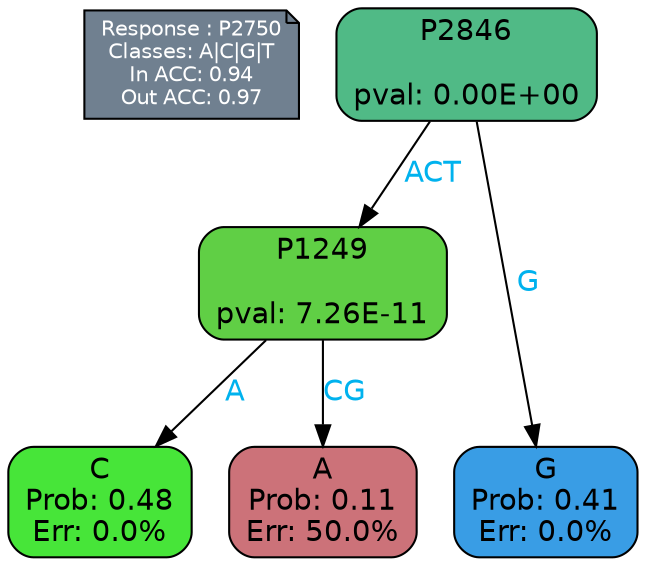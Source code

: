 digraph Tree {
node [shape=box, style="filled, rounded", color="black", fontname=helvetica] ;
graph [ranksep=equally, splines=polylines, bgcolor=transparent, dpi=600] ;
edge [fontname=helvetica] ;
LEGEND [label="Response : P2750
Classes: A|C|G|T
In ACC: 0.94
Out ACC: 0.97
",shape=note,align=left,style=filled,fillcolor="slategray",fontcolor="white",fontsize=10];1 [label="P2846

pval: 0.00E+00", fillcolor="#50ba86"] ;
2 [label="P1249

pval: 7.26E-11", fillcolor="#60cf45"] ;
3 [label="C
Prob: 0.48
Err: 0.0%", fillcolor="#47e539"] ;
4 [label="A
Prob: 0.11
Err: 50.0%", fillcolor="#cc7279"] ;
5 [label="G
Prob: 0.41
Err: 0.0%", fillcolor="#399de5"] ;
1 -> 2 [label="ACT",fontcolor=deepskyblue2] ;
1 -> 5 [label="G",fontcolor=deepskyblue2] ;
2 -> 3 [label="A",fontcolor=deepskyblue2] ;
2 -> 4 [label="CG",fontcolor=deepskyblue2] ;
{rank = same; 3;4;5;}{rank = same; LEGEND;1;}}